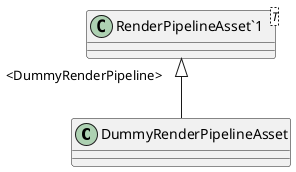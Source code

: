 @startuml
class DummyRenderPipelineAsset {
}
class "RenderPipelineAsset`1"<T> {
}
"RenderPipelineAsset`1" "<DummyRenderPipeline>" <|-- DummyRenderPipelineAsset
@enduml
